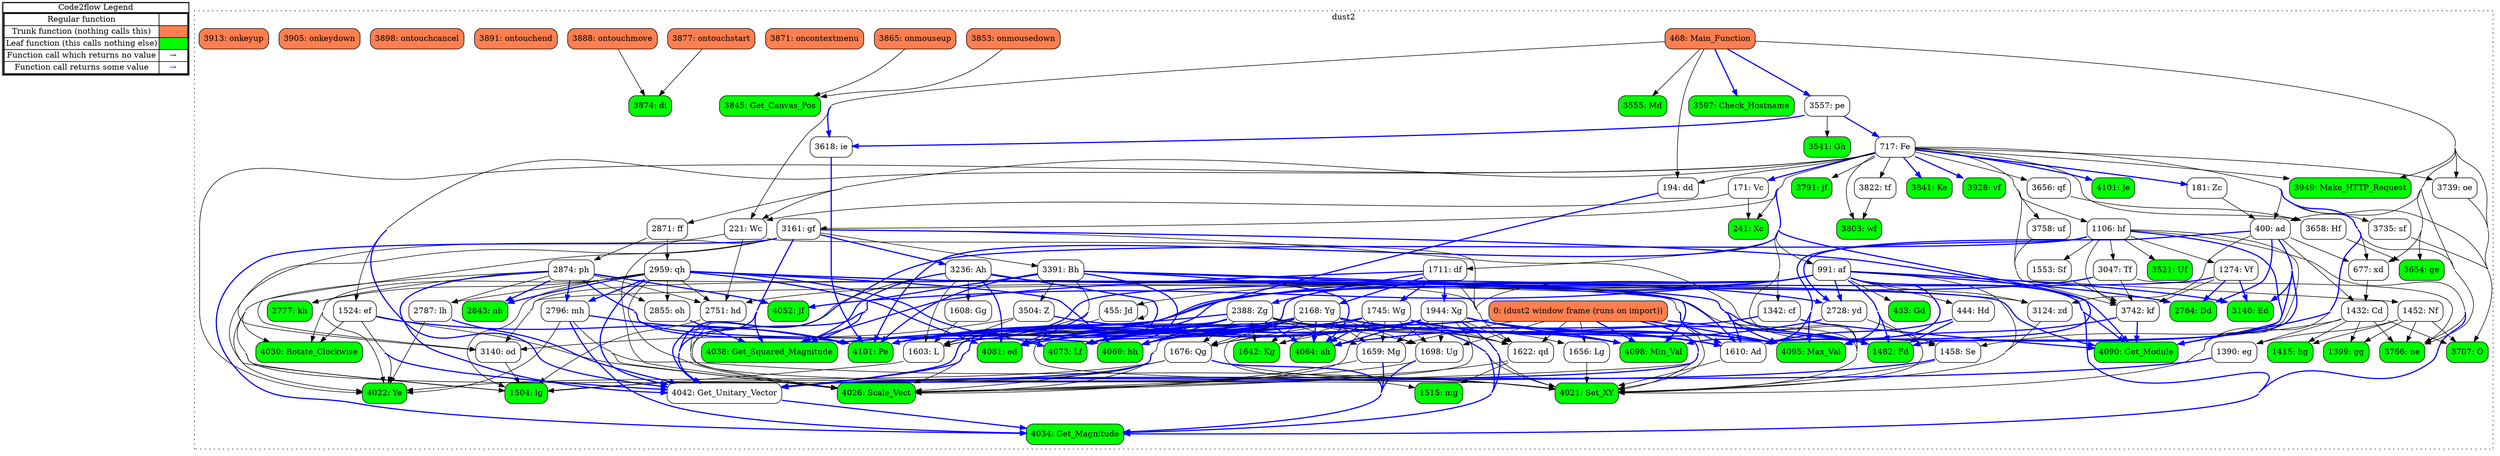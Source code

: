 digraph G {
concentrate = true;
			subgraph legend{
			rank = min;
			label = "legend";
			Legend [shape=none, margin=0, label = <
				<table cellspacing="0" cellpadding="0" border="1"><tr><td>Code2flow Legend</td></tr><tr><td>
				<table cellspacing="0">
				<tr><td>Regular function</td><td width="50px"></td></tr>
				<tr><td>Trunk function (nothing calls this)</td><td bgcolor='coral'></td></tr>
				<tr><td>Leaf function (this calls nothing else)</td><td bgcolor='green'></td></tr>
				<tr><td>Function call which returns no value</td><td>&#8594;</td></tr>
				<tr><td>Function call returns some value</td><td><font color='blue'>&#8594;</font></td></tr>
				</table></td></tr></table>
				>];}node219 [splines=ortho shape = "rect" style = "rounded,filled" fillcolor = "coral" label = "0: (dust2 window frame (runs on import))" ];
node2 [splines=ortho shape = "rect" style = "rounded" label = "171: Vc" ];
node4 [splines=ortho shape = "rect" style = "rounded" label = "181: Zc" ];
node6 [splines=ortho shape = "rect" style = "rounded" label = "194: dd" ];
node8 [splines=ortho shape = "rect" style = "rounded" label = "221: Wc" ];
node10 [splines=ortho shape = "rect" style = "rounded,filled" fillcolor = "green" label = "241: Xc" ];
node12 [splines=ortho shape = "rect" style = "rounded" label = "400: ad" ];
node14 [splines=ortho shape = "rect" style = "rounded,filled" fillcolor = "green" label = "433: Gd" ];
node16 [splines=ortho shape = "rect" style = "rounded" label = "444: Hd" ];
node18 [splines=ortho shape = "rect" style = "rounded" label = "455: Jd" ];
node20 [splines=ortho shape = "rect" style = "rounded,filled" fillcolor = "coral" label = "468: Main_Function" ];
node22 [splines=ortho shape = "rect" style = "rounded" label = "677: xd" ];
node24 [splines=ortho shape = "rect" style = "rounded" label = "717: Fe" ];
node26 [splines=ortho shape = "rect" style = "rounded" label = "991: af" ];
node28 [splines=ortho shape = "rect" style = "rounded" label = "1106: hf" ];
node30 [splines=ortho shape = "rect" style = "rounded" label = "1274: Vf" ];
node32 [splines=ortho shape = "rect" style = "rounded" label = "1342: cf" ];
node34 [splines=ortho shape = "rect" style = "rounded" label = "1390: eg" ];
node36 [splines=ortho shape = "rect" style = "rounded,filled" fillcolor = "green" label = "1399: gg" ];
node38 [splines=ortho shape = "rect" style = "rounded,filled" fillcolor = "green" label = "1415: hg" ];
node40 [splines=ortho shape = "rect" style = "rounded" label = "1432: Cd" ];
node42 [splines=ortho shape = "rect" style = "rounded" label = "1452: Nf" ];
node44 [splines=ortho shape = "rect" style = "rounded" label = "1458: Se" ];
node46 [splines=ortho shape = "rect" style = "rounded,filled" fillcolor = "green" label = "1482: Fd" ];
node48 [splines=ortho shape = "rect" style = "rounded,filled" fillcolor = "green" label = "1504: lg" ];
node50 [splines=ortho shape = "rect" style = "rounded,filled" fillcolor = "green" label = "1515: mg" ];
node52 [splines=ortho shape = "rect" style = "rounded" label = "1524: ef" ];
node54 [splines=ortho shape = "rect" style = "rounded" label = "1553: Sf" ];
node56 [splines=ortho shape = "rect" style = "rounded" label = "1603: L" ];
node58 [splines=ortho shape = "rect" style = "rounded" label = "1608: Gg" ];
node60 [splines=ortho shape = "rect" style = "rounded" label = "1610: Ad" ];
node62 [splines=ortho shape = "rect" style = "rounded" label = "1622: qd" ];
node64 [splines=ortho shape = "rect" style = "rounded,filled" fillcolor = "green" label = "1642: Kg" ];
node66 [splines=ortho shape = "rect" style = "rounded" label = "1656: Lg" ];
node68 [splines=ortho shape = "rect" style = "rounded" label = "1659: Mg" ];
node70 [splines=ortho shape = "rect" style = "rounded" label = "1676: Qg" ];
node72 [splines=ortho shape = "rect" style = "rounded" label = "1698: Ug" ];
node74 [splines=ortho shape = "rect" style = "rounded" label = "1711: df" ];
node76 [splines=ortho shape = "rect" style = "rounded" label = "1745: Wg" ];
node78 [splines=ortho shape = "rect" style = "rounded" label = "1944: Xg" ];
node80 [splines=ortho shape = "rect" style = "rounded" label = "2168: Yg" ];
node82 [splines=ortho shape = "rect" style = "rounded" label = "2388: Zg" ];
node84 [splines=ortho shape = "rect" style = "rounded" label = "2728: yd" ];
node86 [splines=ortho shape = "rect" style = "rounded" label = "2751: hd" ];
node88 [splines=ortho shape = "rect" style = "rounded,filled" fillcolor = "green" label = "2764: Dd" ];
node90 [splines=ortho shape = "rect" style = "rounded,filled" fillcolor = "green" label = "2777: kh" ];
node92 [splines=ortho shape = "rect" style = "rounded" label = "2787: lh" ];
node94 [splines=ortho shape = "rect" style = "rounded" label = "2796: mh" ];
node96 [splines=ortho shape = "rect" style = "rounded,filled" fillcolor = "green" label = "2843: nh" ];
node98 [splines=ortho shape = "rect" style = "rounded" label = "2855: oh" ];
node100 [splines=ortho shape = "rect" style = "rounded" label = "2871: ff" ];
node102 [splines=ortho shape = "rect" style = "rounded" label = "2874: ph" ];
node104 [splines=ortho shape = "rect" style = "rounded" label = "2959: qh" ];
node106 [splines=ortho shape = "rect" style = "rounded" label = "3047: Tf" ];
node108 [splines=ortho shape = "rect" style = "rounded" label = "3124: zd" ];
node110 [splines=ortho shape = "rect" style = "rounded" label = "3140: od" ];
node112 [splines=ortho shape = "rect" style = "rounded,filled" fillcolor = "green" label = "3140: Ed" ];
node114 [splines=ortho shape = "rect" style = "rounded" label = "3161: gf" ];
node116 [splines=ortho shape = "rect" style = "rounded" label = "3236: Ah" ];
node118 [splines=ortho shape = "rect" style = "rounded" label = "3391: Bh" ];
node120 [splines=ortho shape = "rect" style = "rounded" label = "3504: Z" ];
node122 [splines=ortho shape = "rect" style = "rounded,filled" fillcolor = "green" label = "3521: Uf" ];
node124 [splines=ortho shape = "rect" style = "rounded,filled" fillcolor = "green" label = "3541: Gh" ];
node126 [splines=ortho shape = "rect" style = "rounded,filled" fillcolor = "green" label = "3555: Md" ];
node128 [splines=ortho shape = "rect" style = "rounded" label = "3557: pe" ];
node130 [splines=ortho shape = "rect" style = "rounded,filled" fillcolor = "green" label = "3597: Check_Hostname" ];
node132 [splines=ortho shape = "rect" style = "rounded" label = "3618: ie" ];
node134 [splines=ortho shape = "rect" style = "rounded,filled" fillcolor = "green" label = "3654: ge" ];
node136 [splines=ortho shape = "rect" style = "rounded" label = "3656: qf" ];
node138 [splines=ortho shape = "rect" style = "rounded" label = "3658: Hf" ];
node140 [splines=ortho shape = "rect" style = "rounded,filled" fillcolor = "green" label = "3707: O" ];
node142 [splines=ortho shape = "rect" style = "rounded" label = "3735: sf" ];
node144 [splines=ortho shape = "rect" style = "rounded" label = "3739: oe" ];
node146 [splines=ortho shape = "rect" style = "rounded" label = "3742: kf" ];
node148 [splines=ortho shape = "rect" style = "rounded" label = "3758: uf" ];
node150 [splines=ortho shape = "rect" style = "rounded,filled" fillcolor = "green" label = "3766: ne" ];
node152 [splines=ortho shape = "rect" style = "rounded,filled" fillcolor = "green" label = "3791: jf" ];
node154 [splines=ortho shape = "rect" style = "rounded,filled" fillcolor = "green" label = "3803: wf" ];
node156 [splines=ortho shape = "rect" style = "rounded" label = "3822: tf" ];
node158 [splines=ortho shape = "rect" style = "rounded,filled" fillcolor = "green" label = "3841: Ke" ];
node160 [splines=ortho shape = "rect" style = "rounded,filled" fillcolor = "green" label = "3845: Get_Canvas_Pos" ];
node162 [splines=ortho shape = "rect" style = "rounded,filled" fillcolor = "coral" label = "3853: onmousedown" ];
node164 [splines=ortho shape = "rect" style = "rounded,filled" fillcolor = "coral" label = "3865: onmouseup" ];
node166 [splines=ortho shape = "rect" style = "rounded,filled" fillcolor = "coral" label = "3871: oncontextmenu" ];
node168 [splines=ortho shape = "rect" style = "rounded,filled" fillcolor = "green" label = "3874: di" ];
node170 [splines=ortho shape = "rect" style = "rounded,filled" fillcolor = "coral" label = "3877: ontouchstart" ];
node172 [splines=ortho shape = "rect" style = "rounded,filled" fillcolor = "coral" label = "3888: ontouchmove" ];
node174 [splines=ortho shape = "rect" style = "rounded,filled" fillcolor = "coral" label = "3891: ontouchend" ];
node176 [splines=ortho shape = "rect" style = "rounded,filled" fillcolor = "coral" label = "3898: ontouchcancel" ];
node178 [splines=ortho shape = "rect" style = "rounded,filled" fillcolor = "coral" label = "3905: onkeydown" ];
node180 [splines=ortho shape = "rect" style = "rounded,filled" fillcolor = "coral" label = "3913: onkeyup" ];
node182 [splines=ortho shape = "rect" style = "rounded,filled" fillcolor = "green" label = "3928: vf" ];
node184 [splines=ortho shape = "rect" style = "rounded,filled" fillcolor = "green" label = "3949: Make_HTTP_Request" ];
node186 [splines=ortho shape = "rect" style = "rounded,filled" fillcolor = "green" label = "4021: Set_XY" ];
node188 [splines=ortho shape = "rect" style = "rounded,filled" fillcolor = "green" label = "4022: Ye" ];
node190 [splines=ortho shape = "rect" style = "rounded,filled" fillcolor = "green" label = "4026: Scale_Vect" ];
node192 [splines=ortho shape = "rect" style = "rounded,filled" fillcolor = "green" label = "4030: Rotate_Clockwise" ];
node194 [splines=ortho shape = "rect" style = "rounded,filled" fillcolor = "green" label = "4034: Get_Magnitude" ];
node196 [splines=ortho shape = "rect" style = "rounded,filled" fillcolor = "green" label = "4038: Get_Squared_Magnitude" ];
node198 [splines=ortho shape = "rect" style = "rounded" label = "4042: Get_Unitary_Vector" ];
node200 [splines=ortho shape = "rect" style = "rounded,filled" fillcolor = "green" label = "4052: Jf" ];
node202 [splines=ortho shape = "rect" style = "rounded,filled" fillcolor = "green" label = "4064: ah" ];
node204 [splines=ortho shape = "rect" style = "rounded,filled" fillcolor = "green" label = "4069: bh" ];
node206 [splines=ortho shape = "rect" style = "rounded,filled" fillcolor = "green" label = "4073: Lf" ];
node208 [splines=ortho shape = "rect" style = "rounded,filled" fillcolor = "green" label = "4081: ed" ];
node210 [splines=ortho shape = "rect" style = "rounded,filled" fillcolor = "green" label = "4090: Get_Module" ];
node212 [splines=ortho shape = "rect" style = "rounded,filled" fillcolor = "green" label = "4095: Max_Val" ];
node214 [splines=ortho shape = "rect" style = "rounded,filled" fillcolor = "green" label = "4098: Min_Val" ];
node216 [splines=ortho shape = "rect" style = "rounded,filled" fillcolor = "green" label = "4101: Pe" ];
node218 [splines=ortho shape = "rect" style = "rounded,filled" fillcolor = "green" label = "4101: Je" ];
node219 -> node46 [color="blue" penwidth="2"];
node219 -> node56;
node219 -> node62;
node219 -> node66;
node219 -> node68;
node219 -> node72;
node219 -> node186;
node219 -> node190;
node219 -> node198 [color="blue" penwidth="2"];
node219 -> node204 [color="blue" penwidth="2"];
node219 -> node206 [color="blue" penwidth="2"];
node219 -> node208 [color="blue" penwidth="2"];
node219 -> node212 [color="blue" penwidth="2"];
node219 -> node214 [color="blue" penwidth="2"];
node2 -> node8;
node2 -> node10;
node4 -> node12;
node6 -> node208 [color="blue" penwidth="2"];
node8 -> node62;
node8 -> node86;
node8 -> node110;
node12 -> node22;
node12 -> node40;
node12 -> node46 [color="blue" penwidth="2"];
node12 -> node60 [color="blue" penwidth="2"];
node12 -> node84 [color="blue" penwidth="2"];
node12 -> node88 [color="blue" penwidth="2"];
node12 -> node108;
node12 -> node112 [color="blue" penwidth="2"];
node16 -> node46 [color="blue" penwidth="2"];
node16 -> node60 [color="blue" penwidth="2"];
node18 -> node18;
node18 -> node56;
node20 -> node6;
node20 -> node8;
node20 -> node12;
node20 -> node22;
node20 -> node126;
node20 -> node128 [color="blue" penwidth="2"];
node20 -> node130 [color="blue" penwidth="2"];
node20 -> node132 [color="blue" penwidth="2"];
node20 -> node134;
node20 -> node140;
node20 -> node144;
node20 -> node150;
node20 -> node184;
node22 -> node40;
node24 -> node2 [color="blue" penwidth="2"];
node24 -> node4 [color="blue" penwidth="2"];
node24 -> node6;
node24 -> node8;
node24 -> node10;
node24 -> node12;
node24 -> node22;
node24 -> node26;
node24 -> node28;
node24 -> node32;
node24 -> node44;
node24 -> node52;
node24 -> node60 [color="blue" penwidth="2"];
node24 -> node74;
node24 -> node100;
node24 -> node114;
node24 -> node136;
node24 -> node138;
node24 -> node140;
node24 -> node142;
node24 -> node144;
node24 -> node146;
node24 -> node148;
node24 -> node150;
node24 -> node152;
node24 -> node154;
node24 -> node156;
node24 -> node158 [color="blue" penwidth="2"];
node24 -> node182 [color="blue" penwidth="2"];
node24 -> node184;
node24 -> node186;
node24 -> node188;
node24 -> node198 [color="blue" penwidth="2"];
node24 -> node210 [color="blue" penwidth="2"];
node24 -> node216 [color="blue" penwidth="2"];
node24 -> node218 [color="blue" penwidth="2"];
node26 -> node14;
node26 -> node16;
node26 -> node18;
node26 -> node42;
node26 -> node44;
node26 -> node46 [color="blue" penwidth="2"];
node26 -> node60 [color="blue" penwidth="2"];
node26 -> node62;
node26 -> node84 [color="blue" penwidth="2"];
node26 -> node86;
node26 -> node88 [color="blue" penwidth="2"];
node26 -> node108;
node26 -> node110;
node26 -> node112 [color="blue" penwidth="2"];
node26 -> node186;
node26 -> node194 [color="blue" penwidth="2"];
node26 -> node198 [color="blue" penwidth="2"];
node26 -> node200 [color="blue" penwidth="2"];
node26 -> node206 [color="blue" penwidth="2"];
node26 -> node210 [color="blue" penwidth="2"];
node26 -> node212 [color="blue" penwidth="2"];
node26 -> node216 [color="blue" penwidth="2"];
node28 -> node30;
node28 -> node54;
node28 -> node106;
node28 -> node122;
node28 -> node146;
node28 -> node150;
node28 -> node186;
node28 -> node194 [color="blue" penwidth="2"];
node28 -> node198 [color="blue" penwidth="2"];
node28 -> node210 [color="blue" penwidth="2"];
node28 -> node212 [color="blue" penwidth="2"];
node28 -> node214 [color="blue" penwidth="2"];
node30 -> node88 [color="blue" penwidth="2"];
node30 -> node112 [color="blue" penwidth="2"];
node30 -> node146;
node30 -> node216 [color="blue" penwidth="2"];
node32 -> node210 [color="blue" penwidth="2"];
node32 -> node216 [color="blue" penwidth="2"];
node34 -> node198 [color="blue" penwidth="2"];
node40 -> node34;
node40 -> node36;
node40 -> node38;
node40 -> node44;
node40 -> node140;
node40 -> node150;
node42 -> node34;
node42 -> node36;
node42 -> node38;
node42 -> node140;
node42 -> node150;
node44 -> node186;
node44 -> node198 [color="blue" penwidth="2"];
node52 -> node188;
node52 -> node190;
node52 -> node192;
node52 -> node198 [color="blue" penwidth="2"];
node52 -> node216 [color="blue" penwidth="2"];
node54 -> node146;
node56 -> node48;
node58 -> node56;
node60 -> node186;
node62 -> node48;
node62 -> node50;
node66 -> node186;
node68 -> node190;
node68 -> node194 [color="blue" penwidth="2"];
node70 -> node186;
node70 -> node188;
node70 -> node190;
node70 -> node194 [color="blue" penwidth="2"];
node72 -> node190;
node72 -> node194 [color="blue" penwidth="2"];
node74 -> node62;
node74 -> node76 [color="blue" penwidth="2"];
node74 -> node78 [color="blue" penwidth="2"];
node74 -> node80 [color="blue" penwidth="2"];
node74 -> node82 [color="blue" penwidth="2"];
node74 -> node196 [color="blue" penwidth="2"];
node76 -> node56;
node76 -> node60 [color="blue" penwidth="2"];
node76 -> node62;
node76 -> node64;
node76 -> node66;
node76 -> node68;
node76 -> node70;
node76 -> node72;
node76 -> node186;
node76 -> node190;
node76 -> node194 [color="blue" penwidth="2"];
node76 -> node196 [color="blue" penwidth="2"];
node76 -> node202 [color="blue" penwidth="2"];
node76 -> node204 [color="blue" penwidth="2"];
node76 -> node206 [color="blue" penwidth="2"];
node76 -> node208 [color="blue" penwidth="2"];
node76 -> node212 [color="blue" penwidth="2"];
node76 -> node214 [color="blue" penwidth="2"];
node76 -> node216 [color="blue" penwidth="2"];
node78 -> node56;
node78 -> node60 [color="blue" penwidth="2"];
node78 -> node62;
node78 -> node64;
node78 -> node68;
node78 -> node70;
node78 -> node72;
node78 -> node186;
node78 -> node190;
node78 -> node194 [color="blue" penwidth="2"];
node78 -> node202 [color="blue" penwidth="2"];
node78 -> node204 [color="blue" penwidth="2"];
node78 -> node206 [color="blue" penwidth="2"];
node78 -> node208 [color="blue" penwidth="2"];
node78 -> node212 [color="blue" penwidth="2"];
node78 -> node214 [color="blue" penwidth="2"];
node78 -> node216 [color="blue" penwidth="2"];
node80 -> node46 [color="blue" penwidth="2"];
node80 -> node48;
node80 -> node56;
node80 -> node60 [color="blue" penwidth="2"];
node80 -> node62;
node80 -> node64;
node80 -> node68;
node80 -> node70;
node80 -> node72;
node80 -> node186;
node80 -> node190;
node80 -> node196 [color="blue" penwidth="2"];
node80 -> node198 [color="blue" penwidth="2"];
node80 -> node202 [color="blue" penwidth="2"];
node80 -> node204 [color="blue" penwidth="2"];
node80 -> node206 [color="blue" penwidth="2"];
node80 -> node208 [color="blue" penwidth="2"];
node80 -> node212 [color="blue" penwidth="2"];
node80 -> node214 [color="blue" penwidth="2"];
node80 -> node216 [color="blue" penwidth="2"];
node82 -> node56;
node82 -> node60 [color="blue" penwidth="2"];
node82 -> node62;
node82 -> node64;
node82 -> node68;
node82 -> node70;
node82 -> node72;
node82 -> node186;
node82 -> node190;
node82 -> node196 [color="blue" penwidth="2"];
node82 -> node198 [color="blue" penwidth="2"];
node82 -> node202 [color="blue" penwidth="2"];
node82 -> node204 [color="blue" penwidth="2"];
node82 -> node206 [color="blue" penwidth="2"];
node82 -> node208 [color="blue" penwidth="2"];
node82 -> node216 [color="blue" penwidth="2"];
node84 -> node186;
node84 -> node202 [color="blue" penwidth="2"];
node86 -> node48;
node86 -> node50;
node92 -> node188;
node92 -> node198 [color="blue" penwidth="2"];
node94 -> node186;
node94 -> node188;
node94 -> node190;
node94 -> node194 [color="blue" penwidth="2"];
node94 -> node216 [color="blue" penwidth="2"];
node98 -> node196 [color="blue" penwidth="2"];
node100 -> node102;
node100 -> node104;
node102 -> node48;
node102 -> node60 [color="blue" penwidth="2"];
node102 -> node86;
node102 -> node90;
node102 -> node92;
node102 -> node94 [color="blue" penwidth="2"];
node102 -> node96 [color="blue" penwidth="2"];
node102 -> node98;
node102 -> node186;
node102 -> node188;
node102 -> node190;
node102 -> node192;
node102 -> node198 [color="blue" penwidth="2"];
node102 -> node200 [color="blue" penwidth="2"];
node102 -> node204 [color="blue" penwidth="2"];
node102 -> node216 [color="blue" penwidth="2"];
node104 -> node48;
node104 -> node84 [color="blue" penwidth="2"];
node104 -> node86;
node104 -> node90;
node104 -> node92;
node104 -> node94 [color="blue" penwidth="2"];
node104 -> node96 [color="blue" penwidth="2"];
node104 -> node98;
node104 -> node108;
node104 -> node186;
node104 -> node188;
node104 -> node190;
node104 -> node192;
node104 -> node198 [color="blue" penwidth="2"];
node104 -> node204 [color="blue" penwidth="2"];
node104 -> node206 [color="blue" penwidth="2"];
node104 -> node208 [color="blue" penwidth="2"];
node104 -> node210 [color="blue" penwidth="2"];
node106 -> node146;
node106 -> node150;
node106 -> node216 [color="blue" penwidth="2"];
node108 -> node186;
node110 -> node48;
node114 -> node48;
node114 -> node110;
node114 -> node116 [color="blue" penwidth="2"];
node114 -> node118;
node114 -> node186;
node114 -> node190;
node114 -> node194 [color="blue" penwidth="2"];
node114 -> node196 [color="blue" penwidth="2"];
node114 -> node198 [color="blue" penwidth="2"];
node114 -> node210 [color="blue" penwidth="2"];
node116 -> node56;
node116 -> node58;
node116 -> node60 [color="blue" penwidth="2"];
node116 -> node62;
node116 -> node190;
node116 -> node196 [color="blue" penwidth="2"];
node116 -> node206 [color="blue" penwidth="2"];
node116 -> node208 [color="blue" penwidth="2"];
node118 -> node46 [color="blue" penwidth="2"];
node118 -> node56;
node118 -> node60 [color="blue" penwidth="2"];
node118 -> node110;
node118 -> node120;
node118 -> node186;
node118 -> node190;
node118 -> node196 [color="blue" penwidth="2"];
node118 -> node198 [color="blue" penwidth="2"];
node118 -> node202 [color="blue" penwidth="2"];
node118 -> node206 [color="blue" penwidth="2"];
node118 -> node208 [color="blue" penwidth="2"];
node118 -> node212 [color="blue" penwidth="2"];
node118 -> node214 [color="blue" penwidth="2"];
node118 -> node216 [color="blue" penwidth="2"];
node120 -> node56;
node120 -> node60 [color="blue" penwidth="2"];
node120 -> node110;
node128 -> node24 [color="blue" penwidth="2"];
node128 -> node124;
node128 -> node132 [color="blue" penwidth="2"];
node132 -> node216 [color="blue" penwidth="2"];
node136 -> node138;
node138 -> node134;
node142 -> node140;
node144 -> node140;
node146 -> node210 [color="blue" penwidth="2"];
node146 -> node212 [color="blue" penwidth="2"];
node148 -> node146;
node156 -> node154;
node162 -> node160;
node164 -> node160;
node170 -> node168;
node172 -> node168;
node198 -> node194 [color="blue" penwidth="2"];
subgraph clusterdust20{
node219 node2 node4 node6 node8 node10 node12 node14 node16 node18 node20 node22 node24 node26 node28 node30 node32 node34 node36 node38 node40 node42 node44 node46 node48 node50 node52 node54 node56 node58 node60 node62 node64 node66 node68 node70 node72 node74 node76 node78 node80 node82 node84 node86 node88 node90 node92 node94 node96 node98 node100 node102 node104 node106 node108 node110 node112 node114 node116 node118 node120 node122 node124 node126 node128 node130 node132 node134 node136 node138 node140 node142 node144 node146 node148 node150 node152 node154 node156 node158 node160 node162 node164 node166 node168 node170 node172 node174 node176 node178 node180 node182 node184 node186 node188 node190 node192 node194 node196 node198 node200 node202 node204 node206 node208 node210 node212 node214 node216 node218 node2 node4 node6 node8 node10 node12 node14 node16 node18 node20 node22 node24 node26 node28 node30 node32 node34 node36 node38 node40 node42 node44 node46 node48 node50 node52 node54 node56 node58 node60 node62 node64 node66 node68 node70 node72 node74 node76 node78 node80 node82 node84 node86 node88 node90 node92 node94 node96 node98 node100 node102 node104 node106 node108 node110 node112 node114 node116 node118 node120 node122 node124 node126 node128 node130 node132 node134 node136 node138 node140 node142 node144 node146 node148 node150 node152 node154 node156 node158 node160 node162 node164 node166 node168 node170 node172 node174 node176 node178 node180 node182 node184 node186 node188 node190 node192 node194 node196 node198 node200 node202 node204 node206 node208 node210 node212 node214 node216 node218 ;
label="dust2";
style=filled;
color=black;
graph[style=dotted];
};
}